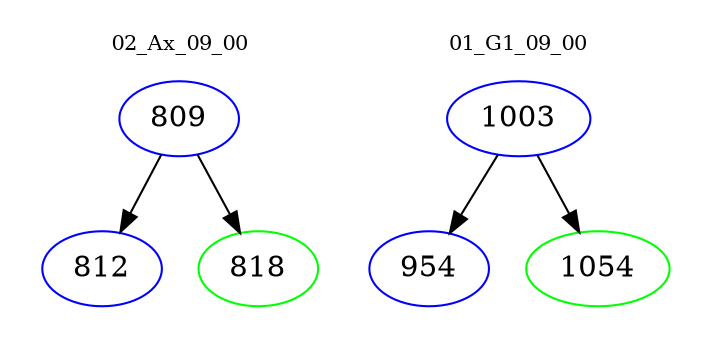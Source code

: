 digraph{
subgraph cluster_0 {
color = white
label = "02_Ax_09_00";
fontsize=10;
T0_809 [label="809", color="blue"]
T0_809 -> T0_812 [color="black"]
T0_812 [label="812", color="blue"]
T0_809 -> T0_818 [color="black"]
T0_818 [label="818", color="green"]
}
subgraph cluster_1 {
color = white
label = "01_G1_09_00";
fontsize=10;
T1_1003 [label="1003", color="blue"]
T1_1003 -> T1_954 [color="black"]
T1_954 [label="954", color="blue"]
T1_1003 -> T1_1054 [color="black"]
T1_1054 [label="1054", color="green"]
}
}
